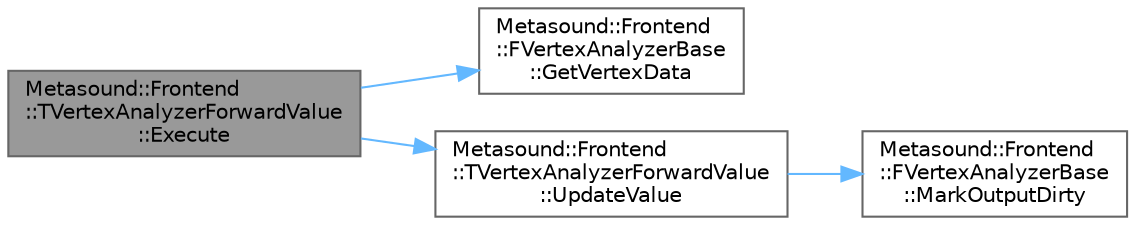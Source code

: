 digraph "Metasound::Frontend::TVertexAnalyzerForwardValue::Execute"
{
 // INTERACTIVE_SVG=YES
 // LATEX_PDF_SIZE
  bgcolor="transparent";
  edge [fontname=Helvetica,fontsize=10,labelfontname=Helvetica,labelfontsize=10];
  node [fontname=Helvetica,fontsize=10,shape=box,height=0.2,width=0.4];
  rankdir="LR";
  Node1 [id="Node000001",label="Metasound::Frontend\l::TVertexAnalyzerForwardValue\l::Execute",height=0.2,width=0.4,color="gray40", fillcolor="grey60", style="filled", fontcolor="black",tooltip=" "];
  Node1 -> Node2 [id="edge1_Node000001_Node000002",color="steelblue1",style="solid",tooltip=" "];
  Node2 [id="Node000002",label="Metasound::Frontend\l::FVertexAnalyzerBase\l::GetVertexData",height=0.2,width=0.4,color="grey40", fillcolor="white", style="filled",URL="$d9/d14/classMetasound_1_1Frontend_1_1FVertexAnalyzerBase.html#aaa8d8312afed90e8d8149bc6ed836b19",tooltip=" "];
  Node1 -> Node3 [id="edge2_Node000001_Node000003",color="steelblue1",style="solid",tooltip=" "];
  Node3 [id="Node000003",label="Metasound::Frontend\l::TVertexAnalyzerForwardValue\l::UpdateValue",height=0.2,width=0.4,color="grey40", fillcolor="white", style="filled",URL="$d5/dd4/classMetasound_1_1Frontend_1_1TVertexAnalyzerForwardValue.html#aa0204355df1b55de033d879236328088",tooltip=" "];
  Node3 -> Node4 [id="edge3_Node000003_Node000004",color="steelblue1",style="solid",tooltip=" "];
  Node4 [id="Node000004",label="Metasound::Frontend\l::FVertexAnalyzerBase\l::MarkOutputDirty",height=0.2,width=0.4,color="grey40", fillcolor="white", style="filled",URL="$d9/d14/classMetasound_1_1Frontend_1_1FVertexAnalyzerBase.html#ad55619ff242340189a76e8017aa282ec",tooltip=" "];
}
